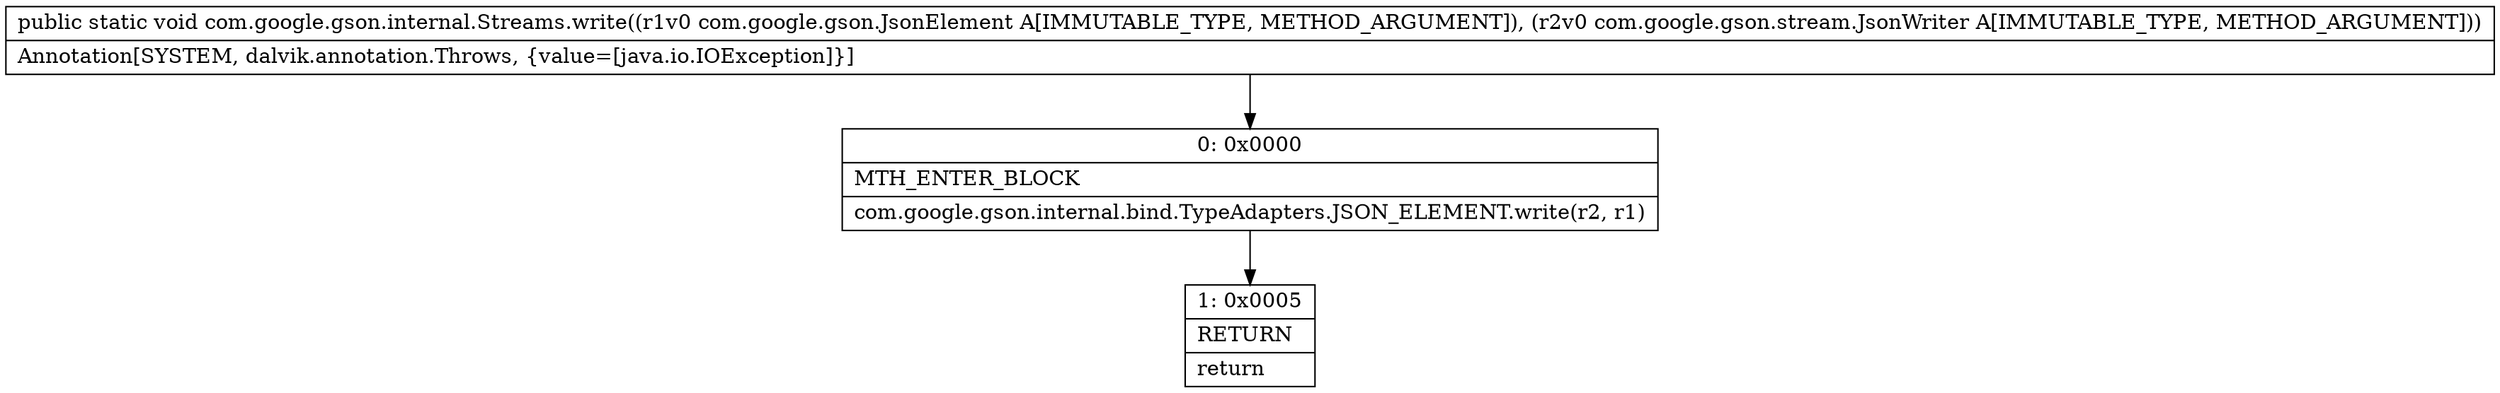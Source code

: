 digraph "CFG forcom.google.gson.internal.Streams.write(Lcom\/google\/gson\/JsonElement;Lcom\/google\/gson\/stream\/JsonWriter;)V" {
Node_0 [shape=record,label="{0\:\ 0x0000|MTH_ENTER_BLOCK\l|com.google.gson.internal.bind.TypeAdapters.JSON_ELEMENT.write(r2, r1)\l}"];
Node_1 [shape=record,label="{1\:\ 0x0005|RETURN\l|return\l}"];
MethodNode[shape=record,label="{public static void com.google.gson.internal.Streams.write((r1v0 com.google.gson.JsonElement A[IMMUTABLE_TYPE, METHOD_ARGUMENT]), (r2v0 com.google.gson.stream.JsonWriter A[IMMUTABLE_TYPE, METHOD_ARGUMENT]))  | Annotation[SYSTEM, dalvik.annotation.Throws, \{value=[java.io.IOException]\}]\l}"];
MethodNode -> Node_0;
Node_0 -> Node_1;
}


